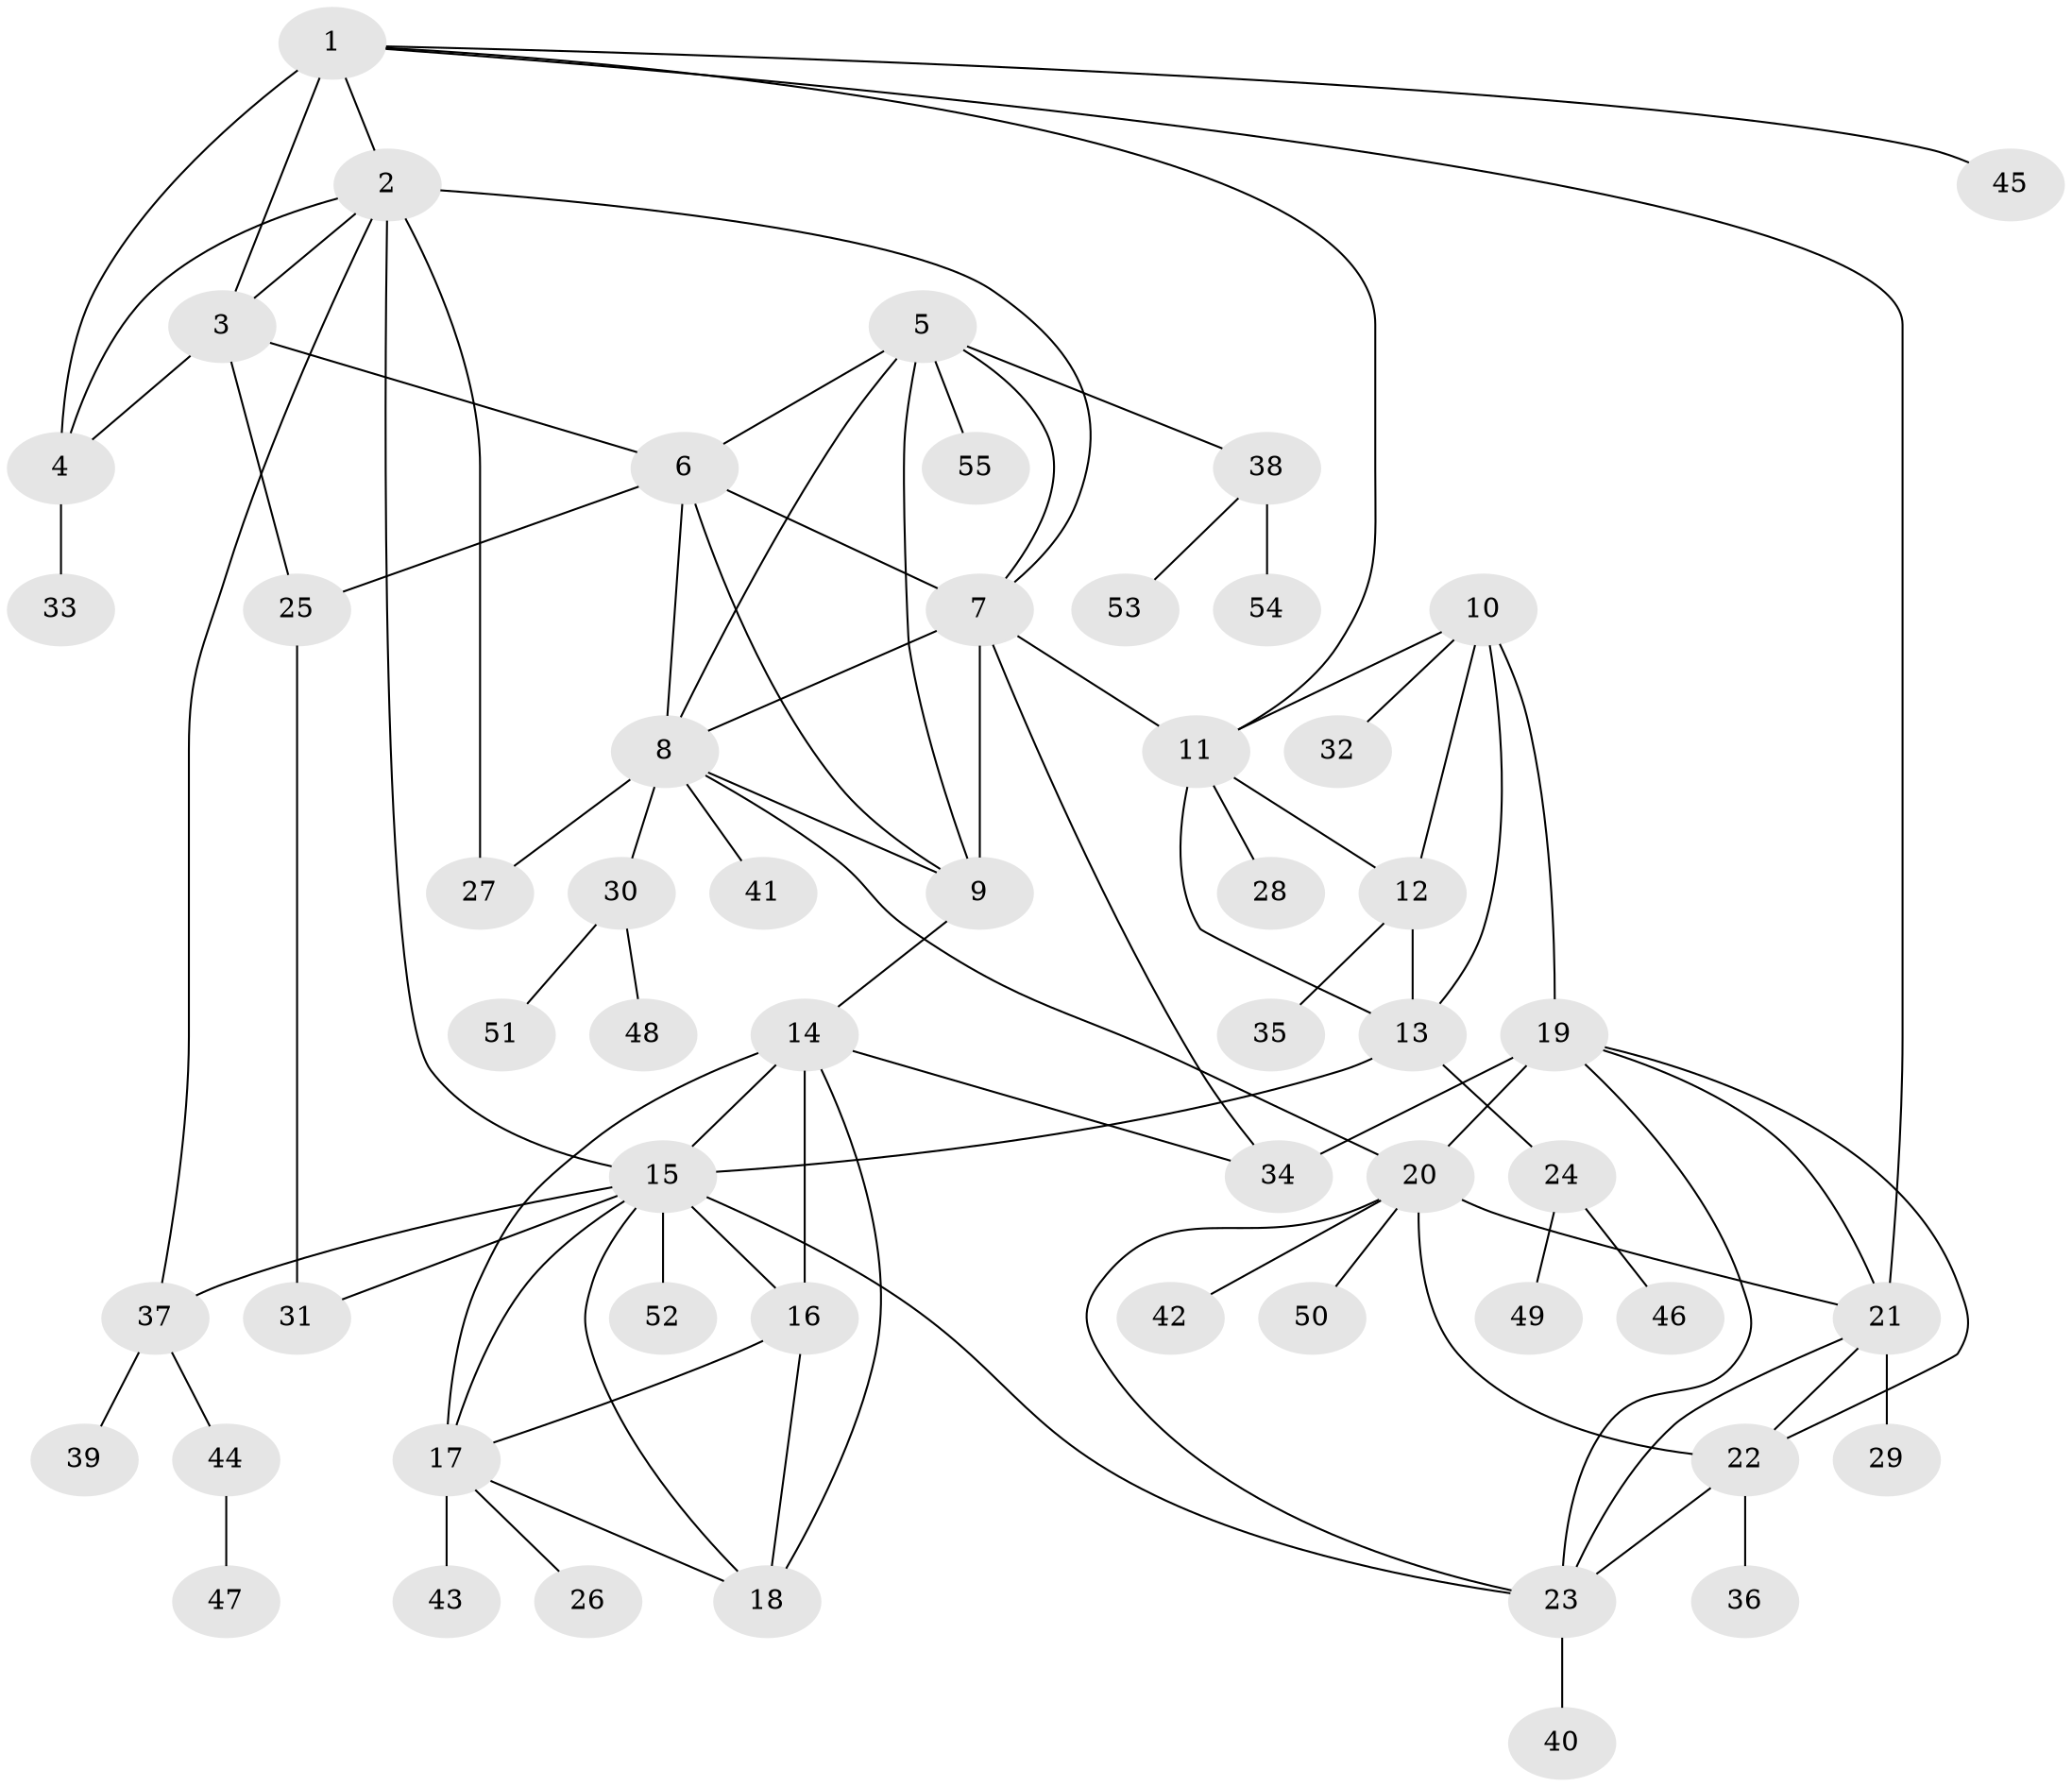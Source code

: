 // original degree distribution, {5: 0.027522935779816515, 11: 0.027522935779816515, 6: 0.07339449541284404, 8: 0.045871559633027525, 7: 0.01834862385321101, 9: 0.01834862385321101, 10: 0.009174311926605505, 4: 0.045871559633027525, 12: 0.009174311926605505, 2: 0.10091743119266056, 1: 0.6146788990825688, 3: 0.009174311926605505}
// Generated by graph-tools (version 1.1) at 2025/37/03/09/25 02:37:19]
// undirected, 55 vertices, 91 edges
graph export_dot {
graph [start="1"]
  node [color=gray90,style=filled];
  1;
  2;
  3;
  4;
  5;
  6;
  7;
  8;
  9;
  10;
  11;
  12;
  13;
  14;
  15;
  16;
  17;
  18;
  19;
  20;
  21;
  22;
  23;
  24;
  25;
  26;
  27;
  28;
  29;
  30;
  31;
  32;
  33;
  34;
  35;
  36;
  37;
  38;
  39;
  40;
  41;
  42;
  43;
  44;
  45;
  46;
  47;
  48;
  49;
  50;
  51;
  52;
  53;
  54;
  55;
  1 -- 2 [weight=2.0];
  1 -- 3 [weight=3.0];
  1 -- 4 [weight=2.0];
  1 -- 11 [weight=1.0];
  1 -- 21 [weight=1.0];
  1 -- 45 [weight=1.0];
  2 -- 3 [weight=1.0];
  2 -- 4 [weight=1.0];
  2 -- 7 [weight=1.0];
  2 -- 15 [weight=1.0];
  2 -- 27 [weight=3.0];
  2 -- 37 [weight=1.0];
  3 -- 4 [weight=1.0];
  3 -- 6 [weight=1.0];
  3 -- 25 [weight=1.0];
  4 -- 33 [weight=1.0];
  5 -- 6 [weight=1.0];
  5 -- 7 [weight=1.0];
  5 -- 8 [weight=1.0];
  5 -- 9 [weight=1.0];
  5 -- 38 [weight=1.0];
  5 -- 55 [weight=1.0];
  6 -- 7 [weight=3.0];
  6 -- 8 [weight=1.0];
  6 -- 9 [weight=1.0];
  6 -- 25 [weight=1.0];
  7 -- 8 [weight=1.0];
  7 -- 9 [weight=1.0];
  7 -- 11 [weight=1.0];
  7 -- 34 [weight=1.0];
  8 -- 9 [weight=1.0];
  8 -- 20 [weight=1.0];
  8 -- 27 [weight=1.0];
  8 -- 30 [weight=1.0];
  8 -- 41 [weight=2.0];
  9 -- 14 [weight=1.0];
  10 -- 11 [weight=1.0];
  10 -- 12 [weight=1.0];
  10 -- 13 [weight=2.0];
  10 -- 19 [weight=1.0];
  10 -- 32 [weight=2.0];
  11 -- 12 [weight=1.0];
  11 -- 13 [weight=2.0];
  11 -- 28 [weight=1.0];
  12 -- 13 [weight=2.0];
  12 -- 35 [weight=1.0];
  13 -- 15 [weight=1.0];
  13 -- 24 [weight=1.0];
  14 -- 15 [weight=1.0];
  14 -- 16 [weight=3.0];
  14 -- 17 [weight=1.0];
  14 -- 18 [weight=1.0];
  14 -- 34 [weight=1.0];
  15 -- 16 [weight=1.0];
  15 -- 17 [weight=1.0];
  15 -- 18 [weight=1.0];
  15 -- 23 [weight=1.0];
  15 -- 31 [weight=1.0];
  15 -- 37 [weight=1.0];
  15 -- 52 [weight=2.0];
  16 -- 17 [weight=1.0];
  16 -- 18 [weight=1.0];
  17 -- 18 [weight=1.0];
  17 -- 26 [weight=1.0];
  17 -- 43 [weight=3.0];
  19 -- 20 [weight=1.0];
  19 -- 21 [weight=1.0];
  19 -- 22 [weight=1.0];
  19 -- 23 [weight=1.0];
  19 -- 34 [weight=5.0];
  20 -- 21 [weight=1.0];
  20 -- 22 [weight=1.0];
  20 -- 23 [weight=1.0];
  20 -- 42 [weight=1.0];
  20 -- 50 [weight=1.0];
  21 -- 22 [weight=1.0];
  21 -- 23 [weight=1.0];
  21 -- 29 [weight=5.0];
  22 -- 23 [weight=1.0];
  22 -- 36 [weight=1.0];
  23 -- 40 [weight=2.0];
  24 -- 46 [weight=1.0];
  24 -- 49 [weight=1.0];
  25 -- 31 [weight=1.0];
  30 -- 48 [weight=1.0];
  30 -- 51 [weight=1.0];
  37 -- 39 [weight=1.0];
  37 -- 44 [weight=1.0];
  38 -- 53 [weight=1.0];
  38 -- 54 [weight=1.0];
  44 -- 47 [weight=2.0];
}
